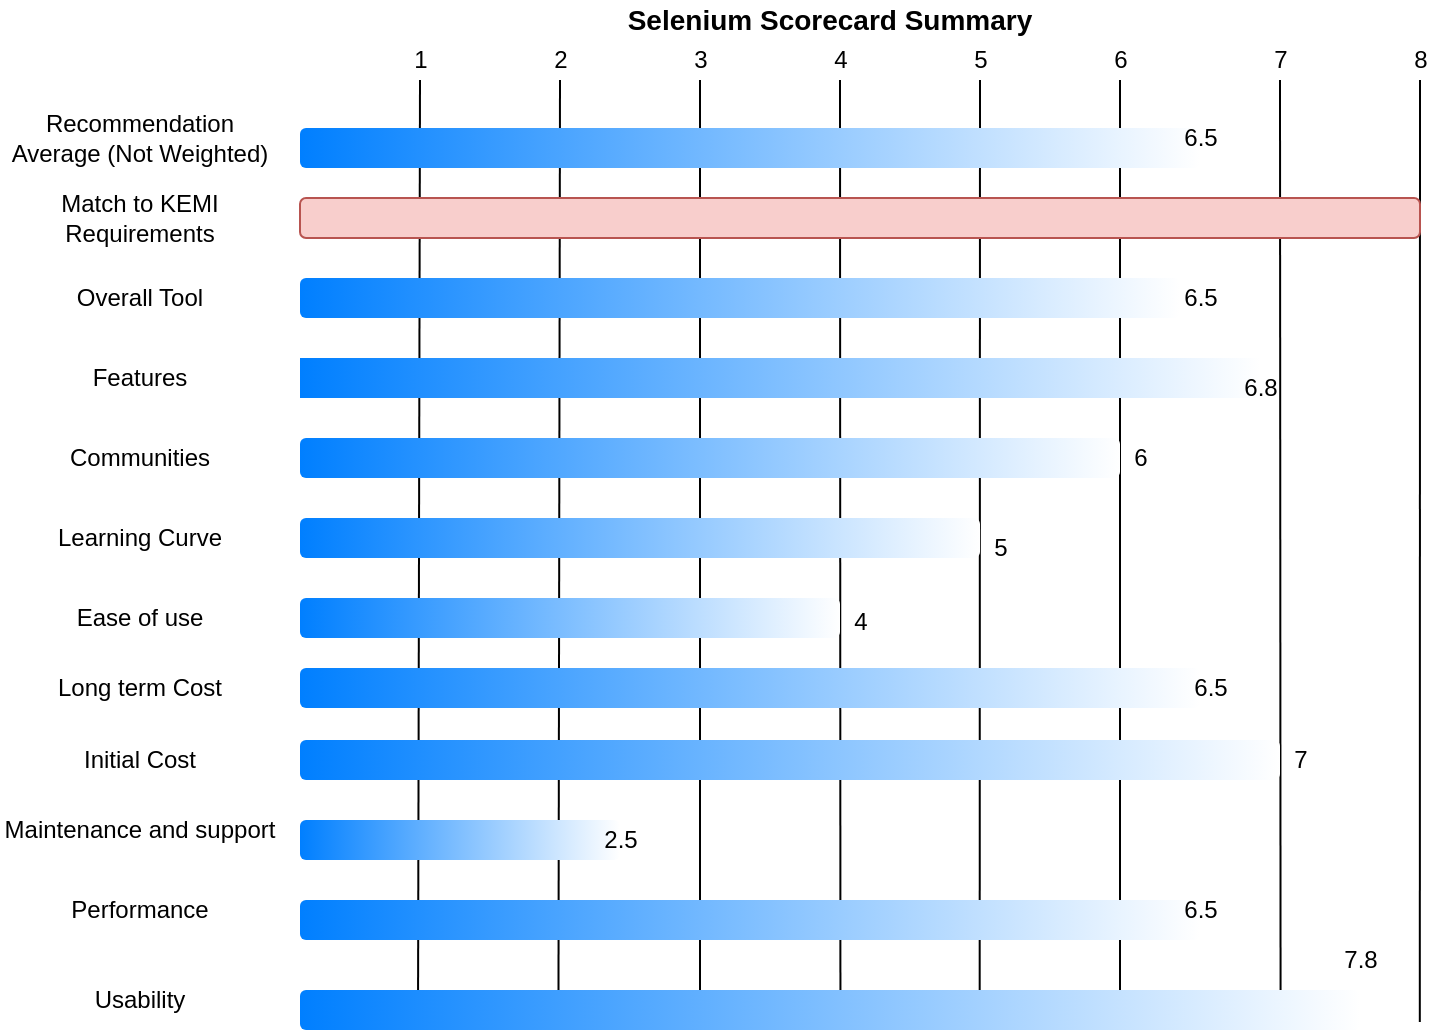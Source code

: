 <mxfile version="14.4.3" type="github">
  <diagram id="bIy43ELB404GCUYp_4l-" name="Page-1">
    <mxGraphModel dx="1038" dy="580" grid="1" gridSize="10" guides="1" tooltips="1" connect="1" arrows="1" fold="1" page="1" pageScale="1" pageWidth="850" pageHeight="1100" math="0" shadow="0">
      <root>
        <mxCell id="0" />
        <mxCell id="1" parent="0" />
        <mxCell id="x30YPCIN9MbRx7GIg8Qw-1" value="" style="endArrow=none;html=1;exitX=0.1;exitY=1.1;exitDx=0;exitDy=0;exitPerimeter=0;" parent="1" edge="1">
          <mxGeometry width="50" height="50" relative="1" as="geometry">
            <mxPoint x="219" y="532" as="sourcePoint" />
            <mxPoint x="220" y="60" as="targetPoint" />
          </mxGeometry>
        </mxCell>
        <mxCell id="x30YPCIN9MbRx7GIg8Qw-18" value="" style="endArrow=none;html=1;exitX=0.219;exitY=1.15;exitDx=0;exitDy=0;exitPerimeter=0;" parent="1" edge="1">
          <mxGeometry width="50" height="50" relative="1" as="geometry">
            <mxPoint x="289.21" y="533" as="sourcePoint" />
            <mxPoint x="290" y="60" as="targetPoint" />
          </mxGeometry>
        </mxCell>
        <mxCell id="x30YPCIN9MbRx7GIg8Qw-19" value="" style="endArrow=none;html=1;" parent="1" edge="1">
          <mxGeometry width="50" height="50" relative="1" as="geometry">
            <mxPoint x="360" y="530" as="sourcePoint" />
            <mxPoint x="360" y="60" as="targetPoint" />
          </mxGeometry>
        </mxCell>
        <mxCell id="x30YPCIN9MbRx7GIg8Qw-20" value="" style="endArrow=none;html=1;exitX=0.458;exitY=1.15;exitDx=0;exitDy=0;exitPerimeter=0;" parent="1" edge="1">
          <mxGeometry width="50" height="50" relative="1" as="geometry">
            <mxPoint x="430.22" y="533" as="sourcePoint" />
            <mxPoint x="430" y="60" as="targetPoint" />
          </mxGeometry>
        </mxCell>
        <mxCell id="x30YPCIN9MbRx7GIg8Qw-21" value="" style="endArrow=none;html=1;exitX=0.576;exitY=1;exitDx=0;exitDy=0;exitPerimeter=0;" parent="1" edge="1">
          <mxGeometry width="50" height="50" relative="1" as="geometry">
            <mxPoint x="499.84" y="530" as="sourcePoint" />
            <mxPoint x="500" y="60" as="targetPoint" />
          </mxGeometry>
        </mxCell>
        <mxCell id="x30YPCIN9MbRx7GIg8Qw-22" value="" style="endArrow=none;html=1;" parent="1" edge="1">
          <mxGeometry width="50" height="50" relative="1" as="geometry">
            <mxPoint x="570" y="529" as="sourcePoint" />
            <mxPoint x="570" y="60" as="targetPoint" />
          </mxGeometry>
        </mxCell>
        <mxCell id="x30YPCIN9MbRx7GIg8Qw-23" value="" style="endArrow=none;html=1;exitX=0.831;exitY=1;exitDx=0;exitDy=0;exitPerimeter=0;" parent="1" edge="1">
          <mxGeometry width="50" height="50" relative="1" as="geometry">
            <mxPoint x="650.29" y="530" as="sourcePoint" />
            <mxPoint x="650" y="60" as="targetPoint" />
          </mxGeometry>
        </mxCell>
        <mxCell id="x30YPCIN9MbRx7GIg8Qw-24" value="" style="endArrow=none;html=1;exitX=0.949;exitY=1.05;exitDx=0;exitDy=0;exitPerimeter=0;" parent="1" edge="1">
          <mxGeometry width="50" height="50" relative="1" as="geometry">
            <mxPoint x="719.91" y="531" as="sourcePoint" />
            <mxPoint x="720" y="60" as="targetPoint" />
          </mxGeometry>
        </mxCell>
        <mxCell id="x30YPCIN9MbRx7GIg8Qw-2" value="" style="rounded=1;whiteSpace=wrap;html=1;labelBackgroundColor=#ffffff;gradientDirection=west;gradientColor=#007FFF;strokeColor=none;" parent="1" vertex="1">
          <mxGeometry x="160" y="84" width="450" height="20" as="geometry" />
        </mxCell>
        <mxCell id="x30YPCIN9MbRx7GIg8Qw-3" value="Match to KEMI Requirements" style="text;html=1;strokeColor=none;fillColor=none;align=center;verticalAlign=middle;whiteSpace=wrap;rounded=0;labelBackgroundColor=#ffffff;" parent="1" vertex="1">
          <mxGeometry x="10" y="114" width="140" height="30" as="geometry" />
        </mxCell>
        <mxCell id="x30YPCIN9MbRx7GIg8Qw-4" value="Overall Tool" style="text;html=1;strokeColor=none;fillColor=none;align=center;verticalAlign=middle;whiteSpace=wrap;rounded=0;labelBackgroundColor=#ffffff;" parent="1" vertex="1">
          <mxGeometry x="10" y="154" width="140" height="30" as="geometry" />
        </mxCell>
        <mxCell id="x30YPCIN9MbRx7GIg8Qw-5" value="Communities" style="text;html=1;strokeColor=none;fillColor=none;align=center;verticalAlign=middle;whiteSpace=wrap;rounded=0;labelBackgroundColor=#ffffff;" parent="1" vertex="1">
          <mxGeometry x="10" y="234" width="140" height="30" as="geometry" />
        </mxCell>
        <mxCell id="x30YPCIN9MbRx7GIg8Qw-6" value="Features" style="text;html=1;strokeColor=none;fillColor=none;align=center;verticalAlign=middle;whiteSpace=wrap;rounded=0;labelBackgroundColor=#ffffff;" parent="1" vertex="1">
          <mxGeometry x="10" y="194" width="140" height="30" as="geometry" />
        </mxCell>
        <mxCell id="x30YPCIN9MbRx7GIg8Qw-7" value="Learning Curve" style="text;html=1;strokeColor=none;fillColor=none;align=center;verticalAlign=middle;whiteSpace=wrap;rounded=0;labelBackgroundColor=#ffffff;" parent="1" vertex="1">
          <mxGeometry x="10" y="274" width="140" height="30" as="geometry" />
        </mxCell>
        <mxCell id="x30YPCIN9MbRx7GIg8Qw-8" value="Long term Cost" style="text;html=1;strokeColor=none;fillColor=none;align=center;verticalAlign=middle;whiteSpace=wrap;rounded=0;labelBackgroundColor=#ffffff;" parent="1" vertex="1">
          <mxGeometry x="10" y="349" width="140" height="30" as="geometry" />
        </mxCell>
        <mxCell id="x30YPCIN9MbRx7GIg8Qw-9" value="Ease of use" style="text;html=1;strokeColor=none;fillColor=none;align=center;verticalAlign=middle;whiteSpace=wrap;rounded=0;labelBackgroundColor=#ffffff;" parent="1" vertex="1">
          <mxGeometry x="10" y="314" width="140" height="30" as="geometry" />
        </mxCell>
        <mxCell id="x30YPCIN9MbRx7GIg8Qw-10" value="Recommendation Average (Not Weighted)" style="text;html=1;strokeColor=none;fillColor=none;align=center;verticalAlign=middle;whiteSpace=wrap;rounded=0;labelBackgroundColor=#ffffff;" parent="1" vertex="1">
          <mxGeometry x="10" y="74" width="140" height="30" as="geometry" />
        </mxCell>
        <mxCell id="x30YPCIN9MbRx7GIg8Qw-11" value="" style="rounded=1;whiteSpace=wrap;html=1;labelBackgroundColor=#ffffff;gradientDirection=west;strokeColor=#b85450;fillColor=#f8cecc;" parent="1" vertex="1">
          <mxGeometry x="160" y="119" width="560" height="20" as="geometry" />
        </mxCell>
        <mxCell id="x30YPCIN9MbRx7GIg8Qw-12" value="" style="rounded=1;whiteSpace=wrap;html=1;labelBackgroundColor=#ffffff;gradientDirection=west;gradientColor=#007FFF;strokeColor=none;" parent="1" vertex="1">
          <mxGeometry x="160" y="159" width="440" height="20" as="geometry" />
        </mxCell>
        <mxCell id="x30YPCIN9MbRx7GIg8Qw-13" value="" style="rounded=1;whiteSpace=wrap;html=1;labelBackgroundColor=#ffffff;gradientDirection=west;gradientColor=#007FFF;arcSize=0;strokeColor=none;" parent="1" vertex="1">
          <mxGeometry x="160" y="199" width="480" height="20" as="geometry" />
        </mxCell>
        <mxCell id="x30YPCIN9MbRx7GIg8Qw-14" value="" style="rounded=1;whiteSpace=wrap;html=1;labelBackgroundColor=#ffffff;gradientDirection=west;gradientColor=#007FFF;strokeColor=none;" parent="1" vertex="1">
          <mxGeometry x="160" y="239" width="410" height="20" as="geometry" />
        </mxCell>
        <mxCell id="x30YPCIN9MbRx7GIg8Qw-15" value="" style="rounded=1;whiteSpace=wrap;html=1;labelBackgroundColor=#ffffff;gradientDirection=west;gradientColor=#007FFF;strokeColor=none;" parent="1" vertex="1">
          <mxGeometry x="160" y="279" width="340" height="20" as="geometry" />
        </mxCell>
        <mxCell id="x30YPCIN9MbRx7GIg8Qw-16" value="" style="rounded=1;whiteSpace=wrap;html=1;labelBackgroundColor=#ffffff;gradientDirection=west;gradientColor=#007FFF;strokeColor=none;" parent="1" vertex="1">
          <mxGeometry x="160" y="319" width="270" height="20" as="geometry" />
        </mxCell>
        <mxCell id="x30YPCIN9MbRx7GIg8Qw-17" value="" style="rounded=1;whiteSpace=wrap;html=1;labelBackgroundColor=#ffffff;gradientDirection=west;gradientColor=#007FFF;strokeColor=none;" parent="1" vertex="1">
          <mxGeometry x="160" y="354" width="450" height="20" as="geometry" />
        </mxCell>
        <mxCell id="x30YPCIN9MbRx7GIg8Qw-25" value="Initial Cost" style="text;html=1;strokeColor=none;fillColor=none;align=center;verticalAlign=middle;whiteSpace=wrap;rounded=0;labelBackgroundColor=#ffffff;" parent="1" vertex="1">
          <mxGeometry x="10" y="385" width="140" height="30" as="geometry" />
        </mxCell>
        <mxCell id="x30YPCIN9MbRx7GIg8Qw-26" value="Maintenance and support" style="text;html=1;strokeColor=none;fillColor=none;align=center;verticalAlign=middle;whiteSpace=wrap;rounded=0;labelBackgroundColor=#ffffff;" parent="1" vertex="1">
          <mxGeometry x="10" y="420" width="140" height="30" as="geometry" />
        </mxCell>
        <mxCell id="x30YPCIN9MbRx7GIg8Qw-27" value="Performance" style="text;html=1;strokeColor=none;fillColor=none;align=center;verticalAlign=middle;whiteSpace=wrap;rounded=0;labelBackgroundColor=#ffffff;" parent="1" vertex="1">
          <mxGeometry x="10" y="460" width="140" height="30" as="geometry" />
        </mxCell>
        <mxCell id="x30YPCIN9MbRx7GIg8Qw-28" value="Usability" style="text;html=1;strokeColor=none;fillColor=none;align=center;verticalAlign=middle;whiteSpace=wrap;rounded=0;labelBackgroundColor=#ffffff;" parent="1" vertex="1">
          <mxGeometry x="10" y="505" width="140" height="30" as="geometry" />
        </mxCell>
        <mxCell id="x30YPCIN9MbRx7GIg8Qw-29" value="" style="rounded=1;whiteSpace=wrap;html=1;labelBackgroundColor=#ffffff;gradientDirection=west;gradientColor=#007FFF;strokeColor=none;" parent="1" vertex="1">
          <mxGeometry x="160" y="390" width="490" height="20" as="geometry" />
        </mxCell>
        <mxCell id="x30YPCIN9MbRx7GIg8Qw-30" value="" style="rounded=1;whiteSpace=wrap;html=1;labelBackgroundColor=#ffffff;gradientDirection=west;gradientColor=#007FFF;strokeColor=none;" parent="1" vertex="1">
          <mxGeometry x="160" y="430" width="160" height="20" as="geometry" />
        </mxCell>
        <mxCell id="x30YPCIN9MbRx7GIg8Qw-31" value="" style="rounded=1;whiteSpace=wrap;html=1;labelBackgroundColor=#ffffff;gradientDirection=west;gradientColor=#007FFF;strokeColor=none;" parent="1" vertex="1">
          <mxGeometry x="160" y="470" width="450" height="20" as="geometry" />
        </mxCell>
        <mxCell id="x30YPCIN9MbRx7GIg8Qw-33" value="&lt;b&gt;&lt;font style=&quot;font-size: 14px&quot;&gt;Selenium Scorecard Summary&lt;/font&gt;&lt;/b&gt;" style="text;html=1;strokeColor=none;fillColor=none;align=center;verticalAlign=middle;whiteSpace=wrap;rounded=0;" parent="1" vertex="1">
          <mxGeometry x="320" y="20" width="210" height="20" as="geometry" />
        </mxCell>
        <mxCell id="x30YPCIN9MbRx7GIg8Qw-67" value="1" style="text;html=1;align=center;verticalAlign=middle;resizable=0;points=[];autosize=1;" parent="1" vertex="1">
          <mxGeometry x="210" y="40" width="20" height="20" as="geometry" />
        </mxCell>
        <mxCell id="x30YPCIN9MbRx7GIg8Qw-68" value="2" style="text;html=1;align=center;verticalAlign=middle;resizable=0;points=[];autosize=1;" parent="1" vertex="1">
          <mxGeometry x="280" y="40" width="20" height="20" as="geometry" />
        </mxCell>
        <mxCell id="x30YPCIN9MbRx7GIg8Qw-69" value="3" style="text;html=1;align=center;verticalAlign=middle;resizable=0;points=[];autosize=1;" parent="1" vertex="1">
          <mxGeometry x="350" y="40" width="20" height="20" as="geometry" />
        </mxCell>
        <mxCell id="x30YPCIN9MbRx7GIg8Qw-70" value="4" style="text;html=1;align=center;verticalAlign=middle;resizable=0;points=[];autosize=1;" parent="1" vertex="1">
          <mxGeometry x="420" y="40" width="20" height="20" as="geometry" />
        </mxCell>
        <mxCell id="x30YPCIN9MbRx7GIg8Qw-71" value="5" style="text;html=1;align=center;verticalAlign=middle;resizable=0;points=[];autosize=1;" parent="1" vertex="1">
          <mxGeometry x="490" y="40" width="20" height="20" as="geometry" />
        </mxCell>
        <mxCell id="x30YPCIN9MbRx7GIg8Qw-72" value="6" style="text;html=1;align=center;verticalAlign=middle;resizable=0;points=[];autosize=1;" parent="1" vertex="1">
          <mxGeometry x="560" y="40" width="20" height="20" as="geometry" />
        </mxCell>
        <mxCell id="x30YPCIN9MbRx7GIg8Qw-73" value="7" style="text;html=1;align=center;verticalAlign=middle;resizable=0;points=[];autosize=1;" parent="1" vertex="1">
          <mxGeometry x="640" y="40" width="20" height="20" as="geometry" />
        </mxCell>
        <mxCell id="x30YPCIN9MbRx7GIg8Qw-74" value="8" style="text;html=1;align=center;verticalAlign=middle;resizable=0;points=[];autosize=1;" parent="1" vertex="1">
          <mxGeometry x="710" y="40" width="20" height="20" as="geometry" />
        </mxCell>
        <mxCell id="NIEktNaO8Cts8v90nyMq-2" value="" style="rounded=1;whiteSpace=wrap;html=1;labelBackgroundColor=#ffffff;gradientDirection=west;gradientColor=#007FFF;strokeColor=none;" vertex="1" parent="1">
          <mxGeometry x="160" y="515" width="530" height="20" as="geometry" />
        </mxCell>
        <mxCell id="NIEktNaO8Cts8v90nyMq-3" value="6.5" style="text;html=1;align=center;verticalAlign=middle;resizable=0;points=[];autosize=1;" vertex="1" parent="1">
          <mxGeometry x="595" y="79" width="30" height="20" as="geometry" />
        </mxCell>
        <mxCell id="NIEktNaO8Cts8v90nyMq-4" value="6.5" style="text;html=1;align=center;verticalAlign=middle;resizable=0;points=[];autosize=1;" vertex="1" parent="1">
          <mxGeometry x="595" y="159" width="30" height="20" as="geometry" />
        </mxCell>
        <mxCell id="NIEktNaO8Cts8v90nyMq-5" value="6.8" style="text;html=1;align=center;verticalAlign=middle;resizable=0;points=[];autosize=1;" vertex="1" parent="1">
          <mxGeometry x="625" y="204" width="30" height="20" as="geometry" />
        </mxCell>
        <mxCell id="NIEktNaO8Cts8v90nyMq-7" value="6" style="text;html=1;align=center;verticalAlign=middle;resizable=0;points=[];autosize=1;" vertex="1" parent="1">
          <mxGeometry x="570" y="239" width="20" height="20" as="geometry" />
        </mxCell>
        <mxCell id="NIEktNaO8Cts8v90nyMq-8" value="5" style="text;html=1;align=center;verticalAlign=middle;resizable=0;points=[];autosize=1;" vertex="1" parent="1">
          <mxGeometry x="500" y="284" width="20" height="20" as="geometry" />
        </mxCell>
        <mxCell id="NIEktNaO8Cts8v90nyMq-9" value="4" style="text;html=1;align=center;verticalAlign=middle;resizable=0;points=[];autosize=1;" vertex="1" parent="1">
          <mxGeometry x="430" y="321" width="20" height="20" as="geometry" />
        </mxCell>
        <mxCell id="NIEktNaO8Cts8v90nyMq-10" value="6.5" style="text;html=1;align=center;verticalAlign=middle;resizable=0;points=[];autosize=1;" vertex="1" parent="1">
          <mxGeometry x="600" y="354" width="30" height="20" as="geometry" />
        </mxCell>
        <mxCell id="NIEktNaO8Cts8v90nyMq-11" value="7" style="text;html=1;align=center;verticalAlign=middle;resizable=0;points=[];autosize=1;" vertex="1" parent="1">
          <mxGeometry x="650" y="390" width="20" height="20" as="geometry" />
        </mxCell>
        <mxCell id="NIEktNaO8Cts8v90nyMq-12" value="7.8" style="text;html=1;align=center;verticalAlign=middle;resizable=0;points=[];autosize=1;" vertex="1" parent="1">
          <mxGeometry x="675" y="490" width="30" height="20" as="geometry" />
        </mxCell>
        <mxCell id="NIEktNaO8Cts8v90nyMq-13" value="2.5" style="text;html=1;align=center;verticalAlign=middle;resizable=0;points=[];autosize=1;" vertex="1" parent="1">
          <mxGeometry x="305" y="430" width="30" height="20" as="geometry" />
        </mxCell>
        <mxCell id="NIEktNaO8Cts8v90nyMq-14" value="6.5" style="text;html=1;align=center;verticalAlign=middle;resizable=0;points=[];autosize=1;" vertex="1" parent="1">
          <mxGeometry x="595" y="465" width="30" height="20" as="geometry" />
        </mxCell>
      </root>
    </mxGraphModel>
  </diagram>
</mxfile>
